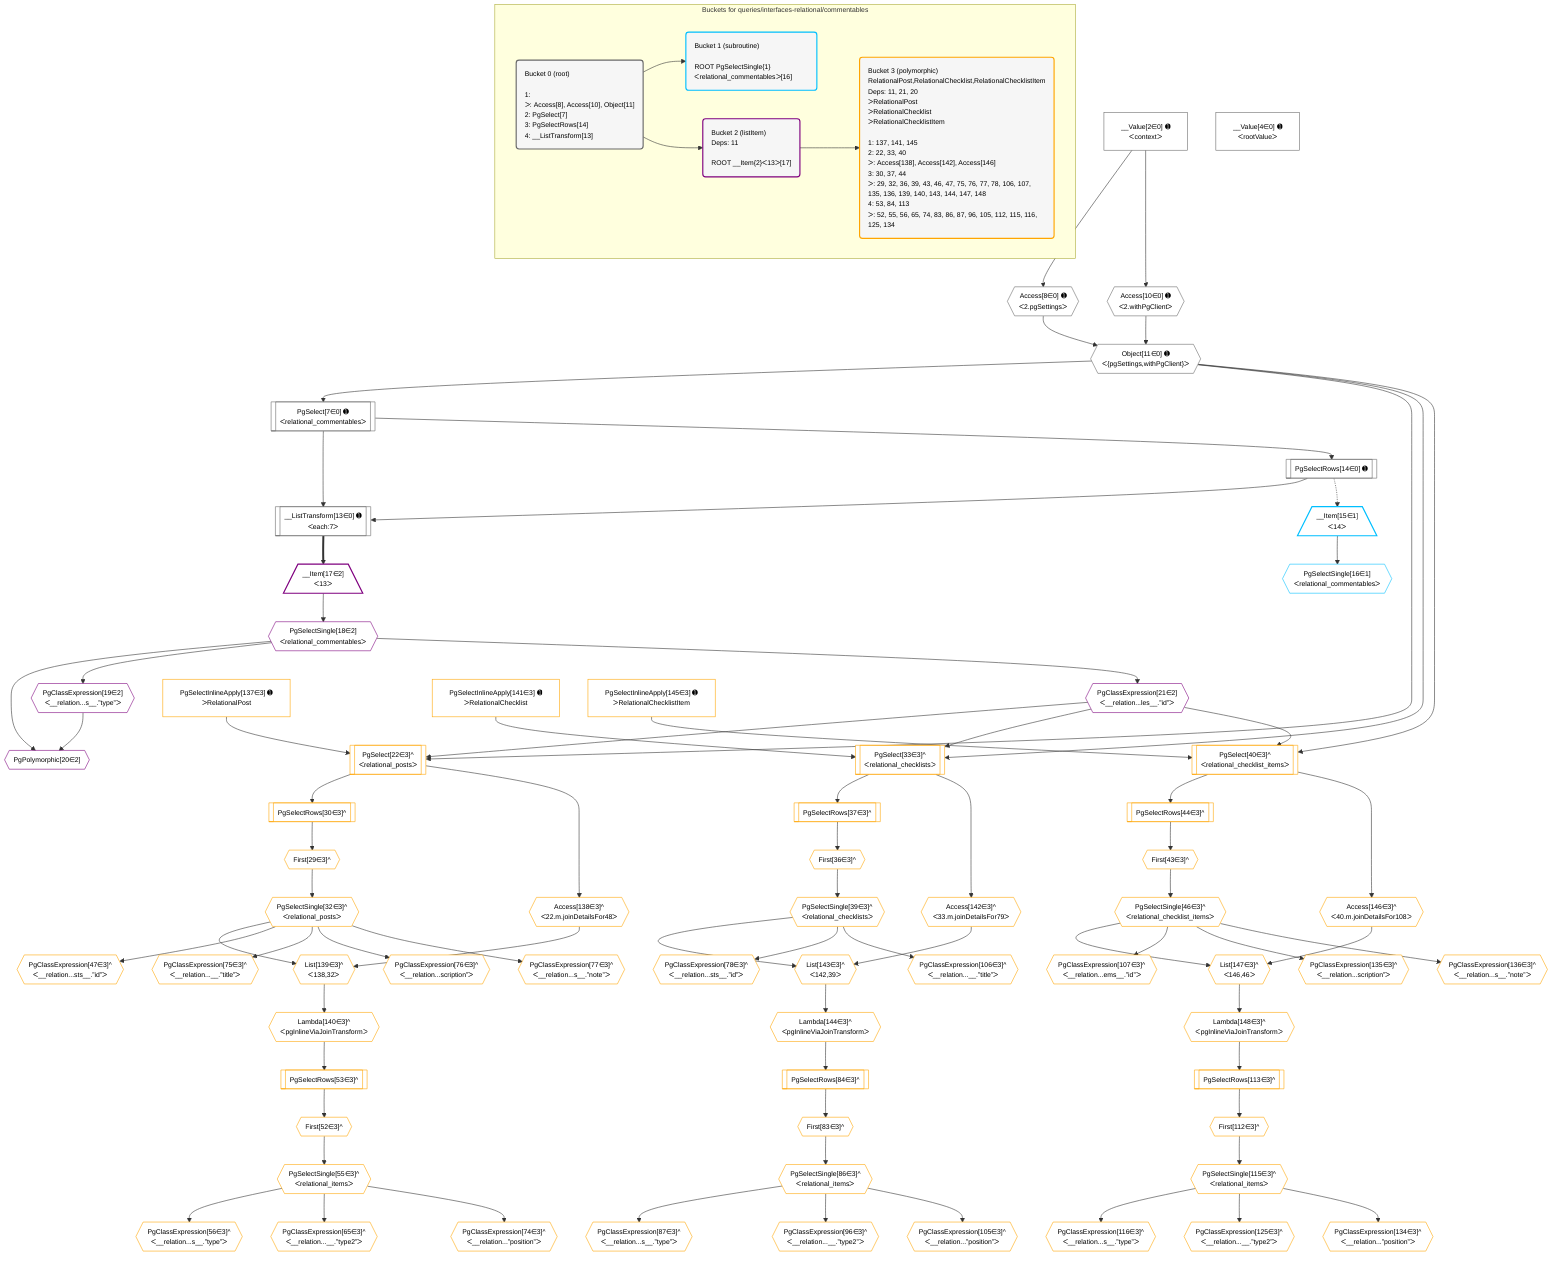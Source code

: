 %%{init: {'themeVariables': { 'fontSize': '12px'}}}%%
graph TD
    classDef path fill:#eee,stroke:#000,color:#000
    classDef plan fill:#fff,stroke-width:1px,color:#000
    classDef itemplan fill:#fff,stroke-width:2px,color:#000
    classDef unbatchedplan fill:#dff,stroke-width:1px,color:#000
    classDef sideeffectplan fill:#fcc,stroke-width:2px,color:#000
    classDef bucket fill:#f6f6f6,color:#000,stroke-width:2px,text-align:left

    subgraph "Buckets for queries/interfaces-relational/commentables"
    Bucket0("Bucket 0 (root)<br /><br />1: <br />ᐳ: Access[8], Access[10], Object[11]<br />2: PgSelect[7]<br />3: PgSelectRows[14]<br />4: __ListTransform[13]"):::bucket
    Bucket1("Bucket 1 (subroutine)<br /><br />ROOT PgSelectSingle{1}ᐸrelational_commentablesᐳ[16]"):::bucket
    Bucket2("Bucket 2 (listItem)<br />Deps: 11<br /><br />ROOT __Item{2}ᐸ13ᐳ[17]"):::bucket
    Bucket3("Bucket 3 (polymorphic)<br />RelationalPost,RelationalChecklist,RelationalChecklistItem<br />Deps: 11, 21, 20<br />ᐳRelationalPost<br />ᐳRelationalChecklist<br />ᐳRelationalChecklistItem<br /><br />1: 137, 141, 145<br />2: 22, 33, 40<br />ᐳ: Access[138], Access[142], Access[146]<br />3: 30, 37, 44<br />ᐳ: 29, 32, 36, 39, 43, 46, 47, 75, 76, 77, 78, 106, 107, 135, 136, 139, 140, 143, 144, 147, 148<br />4: 53, 84, 113<br />ᐳ: 52, 55, 56, 65, 74, 83, 86, 87, 96, 105, 112, 115, 116, 125, 134"):::bucket
    end
    Bucket0 --> Bucket1 & Bucket2
    Bucket2 --> Bucket3

    %% plan dependencies
    Object11{{"Object[11∈0] ➊<br />ᐸ{pgSettings,withPgClient}ᐳ"}}:::plan
    Access8{{"Access[8∈0] ➊<br />ᐸ2.pgSettingsᐳ"}}:::plan
    Access10{{"Access[10∈0] ➊<br />ᐸ2.withPgClientᐳ"}}:::plan
    Access8 & Access10 --> Object11
    __ListTransform13[["__ListTransform[13∈0] ➊<br />ᐸeach:7ᐳ"]]:::plan
    PgSelectRows14[["PgSelectRows[14∈0] ➊"]]:::plan
    PgSelect7[["PgSelect[7∈0] ➊<br />ᐸrelational_commentablesᐳ"]]:::plan
    PgSelectRows14 & PgSelect7 --> __ListTransform13
    Object11 --> PgSelect7
    __Value2["__Value[2∈0] ➊<br />ᐸcontextᐳ"]:::plan
    __Value2 --> Access8
    __Value2 --> Access10
    PgSelect7 --> PgSelectRows14
    __Value4["__Value[4∈0] ➊<br />ᐸrootValueᐳ"]:::plan
    __Item15[/"__Item[15∈1]<br />ᐸ14ᐳ"\]:::itemplan
    PgSelectRows14 -.-> __Item15
    PgSelectSingle16{{"PgSelectSingle[16∈1]<br />ᐸrelational_commentablesᐳ"}}:::plan
    __Item15 --> PgSelectSingle16
    PgPolymorphic20{{"PgPolymorphic[20∈2]"}}:::plan
    PgSelectSingle18{{"PgSelectSingle[18∈2]<br />ᐸrelational_commentablesᐳ"}}:::plan
    PgClassExpression19{{"PgClassExpression[19∈2]<br />ᐸ__relation...s__.”type”ᐳ"}}:::plan
    PgSelectSingle18 & PgClassExpression19 --> PgPolymorphic20
    __Item17[/"__Item[17∈2]<br />ᐸ13ᐳ"\]:::itemplan
    __ListTransform13 ==> __Item17
    __Item17 --> PgSelectSingle18
    PgSelectSingle18 --> PgClassExpression19
    PgClassExpression21{{"PgClassExpression[21∈2]<br />ᐸ__relation...les__.”id”ᐳ"}}:::plan
    PgSelectSingle18 --> PgClassExpression21
    PgSelect22[["PgSelect[22∈3]^<br />ᐸrelational_postsᐳ"]]:::plan
    PgSelectInlineApply137["PgSelectInlineApply[137∈3] ➊<br />ᐳRelationalPost"]:::plan
    Object11 & PgClassExpression21 & PgSelectInlineApply137 --> PgSelect22
    PgSelect33[["PgSelect[33∈3]^<br />ᐸrelational_checklistsᐳ"]]:::plan
    PgSelectInlineApply141["PgSelectInlineApply[141∈3] ➊<br />ᐳRelationalChecklist"]:::plan
    Object11 & PgClassExpression21 & PgSelectInlineApply141 --> PgSelect33
    PgSelect40[["PgSelect[40∈3]^<br />ᐸrelational_checklist_itemsᐳ"]]:::plan
    PgSelectInlineApply145["PgSelectInlineApply[145∈3] ➊<br />ᐳRelationalChecklistItem"]:::plan
    Object11 & PgClassExpression21 & PgSelectInlineApply145 --> PgSelect40
    List139{{"List[139∈3]^<br />ᐸ138,32ᐳ"}}:::plan
    Access138{{"Access[138∈3]^<br />ᐸ22.m.joinDetailsFor48ᐳ"}}:::plan
    PgSelectSingle32{{"PgSelectSingle[32∈3]^<br />ᐸrelational_postsᐳ"}}:::plan
    Access138 & PgSelectSingle32 --> List139
    List143{{"List[143∈3]^<br />ᐸ142,39ᐳ"}}:::plan
    Access142{{"Access[142∈3]^<br />ᐸ33.m.joinDetailsFor79ᐳ"}}:::plan
    PgSelectSingle39{{"PgSelectSingle[39∈3]^<br />ᐸrelational_checklistsᐳ"}}:::plan
    Access142 & PgSelectSingle39 --> List143
    List147{{"List[147∈3]^<br />ᐸ146,46ᐳ"}}:::plan
    Access146{{"Access[146∈3]^<br />ᐸ40.m.joinDetailsFor108ᐳ"}}:::plan
    PgSelectSingle46{{"PgSelectSingle[46∈3]^<br />ᐸrelational_checklist_itemsᐳ"}}:::plan
    Access146 & PgSelectSingle46 --> List147
    First29{{"First[29∈3]^"}}:::plan
    PgSelectRows30[["PgSelectRows[30∈3]^"]]:::plan
    PgSelectRows30 --> First29
    PgSelect22 --> PgSelectRows30
    First29 --> PgSelectSingle32
    First36{{"First[36∈3]^"}}:::plan
    PgSelectRows37[["PgSelectRows[37∈3]^"]]:::plan
    PgSelectRows37 --> First36
    PgSelect33 --> PgSelectRows37
    First36 --> PgSelectSingle39
    First43{{"First[43∈3]^"}}:::plan
    PgSelectRows44[["PgSelectRows[44∈3]^"]]:::plan
    PgSelectRows44 --> First43
    PgSelect40 --> PgSelectRows44
    First43 --> PgSelectSingle46
    PgClassExpression47{{"PgClassExpression[47∈3]^<br />ᐸ__relation...sts__.”id”ᐳ"}}:::plan
    PgSelectSingle32 --> PgClassExpression47
    First52{{"First[52∈3]^"}}:::plan
    PgSelectRows53[["PgSelectRows[53∈3]^"]]:::plan
    PgSelectRows53 --> First52
    Lambda140{{"Lambda[140∈3]^<br />ᐸpgInlineViaJoinTransformᐳ"}}:::plan
    Lambda140 --> PgSelectRows53
    PgSelectSingle55{{"PgSelectSingle[55∈3]^<br />ᐸrelational_itemsᐳ"}}:::plan
    First52 --> PgSelectSingle55
    PgClassExpression56{{"PgClassExpression[56∈3]^<br />ᐸ__relation...s__.”type”ᐳ"}}:::plan
    PgSelectSingle55 --> PgClassExpression56
    PgClassExpression65{{"PgClassExpression[65∈3]^<br />ᐸ__relation...__.”type2”ᐳ"}}:::plan
    PgSelectSingle55 --> PgClassExpression65
    PgClassExpression74{{"PgClassExpression[74∈3]^<br />ᐸ__relation...”position”ᐳ"}}:::plan
    PgSelectSingle55 --> PgClassExpression74
    PgClassExpression75{{"PgClassExpression[75∈3]^<br />ᐸ__relation...__.”title”ᐳ"}}:::plan
    PgSelectSingle32 --> PgClassExpression75
    PgClassExpression76{{"PgClassExpression[76∈3]^<br />ᐸ__relation...scription”ᐳ"}}:::plan
    PgSelectSingle32 --> PgClassExpression76
    PgClassExpression77{{"PgClassExpression[77∈3]^<br />ᐸ__relation...s__.”note”ᐳ"}}:::plan
    PgSelectSingle32 --> PgClassExpression77
    PgClassExpression78{{"PgClassExpression[78∈3]^<br />ᐸ__relation...sts__.”id”ᐳ"}}:::plan
    PgSelectSingle39 --> PgClassExpression78
    First83{{"First[83∈3]^"}}:::plan
    PgSelectRows84[["PgSelectRows[84∈3]^"]]:::plan
    PgSelectRows84 --> First83
    Lambda144{{"Lambda[144∈3]^<br />ᐸpgInlineViaJoinTransformᐳ"}}:::plan
    Lambda144 --> PgSelectRows84
    PgSelectSingle86{{"PgSelectSingle[86∈3]^<br />ᐸrelational_itemsᐳ"}}:::plan
    First83 --> PgSelectSingle86
    PgClassExpression87{{"PgClassExpression[87∈3]^<br />ᐸ__relation...s__.”type”ᐳ"}}:::plan
    PgSelectSingle86 --> PgClassExpression87
    PgClassExpression96{{"PgClassExpression[96∈3]^<br />ᐸ__relation...__.”type2”ᐳ"}}:::plan
    PgSelectSingle86 --> PgClassExpression96
    PgClassExpression105{{"PgClassExpression[105∈3]^<br />ᐸ__relation...”position”ᐳ"}}:::plan
    PgSelectSingle86 --> PgClassExpression105
    PgClassExpression106{{"PgClassExpression[106∈3]^<br />ᐸ__relation...__.”title”ᐳ"}}:::plan
    PgSelectSingle39 --> PgClassExpression106
    PgClassExpression107{{"PgClassExpression[107∈3]^<br />ᐸ__relation...ems__.”id”ᐳ"}}:::plan
    PgSelectSingle46 --> PgClassExpression107
    First112{{"First[112∈3]^"}}:::plan
    PgSelectRows113[["PgSelectRows[113∈3]^"]]:::plan
    PgSelectRows113 --> First112
    Lambda148{{"Lambda[148∈3]^<br />ᐸpgInlineViaJoinTransformᐳ"}}:::plan
    Lambda148 --> PgSelectRows113
    PgSelectSingle115{{"PgSelectSingle[115∈3]^<br />ᐸrelational_itemsᐳ"}}:::plan
    First112 --> PgSelectSingle115
    PgClassExpression116{{"PgClassExpression[116∈3]^<br />ᐸ__relation...s__.”type”ᐳ"}}:::plan
    PgSelectSingle115 --> PgClassExpression116
    PgClassExpression125{{"PgClassExpression[125∈3]^<br />ᐸ__relation...__.”type2”ᐳ"}}:::plan
    PgSelectSingle115 --> PgClassExpression125
    PgClassExpression134{{"PgClassExpression[134∈3]^<br />ᐸ__relation...”position”ᐳ"}}:::plan
    PgSelectSingle115 --> PgClassExpression134
    PgClassExpression135{{"PgClassExpression[135∈3]^<br />ᐸ__relation...scription”ᐳ"}}:::plan
    PgSelectSingle46 --> PgClassExpression135
    PgClassExpression136{{"PgClassExpression[136∈3]^<br />ᐸ__relation...s__.”note”ᐳ"}}:::plan
    PgSelectSingle46 --> PgClassExpression136
    PgSelect22 --> Access138
    List139 --> Lambda140
    PgSelect33 --> Access142
    List143 --> Lambda144
    PgSelect40 --> Access146
    List147 --> Lambda148

    %% define steps
    classDef bucket0 stroke:#696969
    class Bucket0,__Value2,__Value4,PgSelect7,Access8,Access10,Object11,__ListTransform13,PgSelectRows14 bucket0
    classDef bucket1 stroke:#00bfff
    class Bucket1,__Item15,PgSelectSingle16 bucket1
    classDef bucket2 stroke:#7f007f
    class Bucket2,__Item17,PgSelectSingle18,PgClassExpression19,PgPolymorphic20,PgClassExpression21 bucket2
    classDef bucket3 stroke:#ffa500
    class Bucket3,PgSelect22,First29,PgSelectRows30,PgSelectSingle32,PgSelect33,First36,PgSelectRows37,PgSelectSingle39,PgSelect40,First43,PgSelectRows44,PgSelectSingle46,PgClassExpression47,First52,PgSelectRows53,PgSelectSingle55,PgClassExpression56,PgClassExpression65,PgClassExpression74,PgClassExpression75,PgClassExpression76,PgClassExpression77,PgClassExpression78,First83,PgSelectRows84,PgSelectSingle86,PgClassExpression87,PgClassExpression96,PgClassExpression105,PgClassExpression106,PgClassExpression107,First112,PgSelectRows113,PgSelectSingle115,PgClassExpression116,PgClassExpression125,PgClassExpression134,PgClassExpression135,PgClassExpression136,PgSelectInlineApply137,Access138,List139,Lambda140,PgSelectInlineApply141,Access142,List143,Lambda144,PgSelectInlineApply145,Access146,List147,Lambda148 bucket3